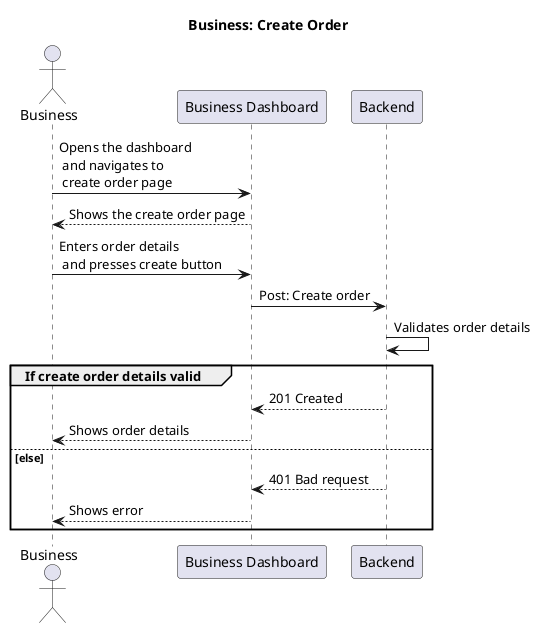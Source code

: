 @startuml

title "Business: Create Order"

actor Business as B

participant "Business Dashboard" as App
participant Backend

B -> App: Opens the dashboard \n and navigates to \n create order page
B <-- App: Shows the create order page

B -> App: Enters order details \n and presses create button
App -> Backend: Post: Create order
Backend -> Backend: Validates order details

group If create order details valid
  App <-- Backend: 201 Created
  B <-- App: Shows order details
else else
  App <-- Backend: 401 Bad request
  B <-- App: Shows error
end

@enduml
